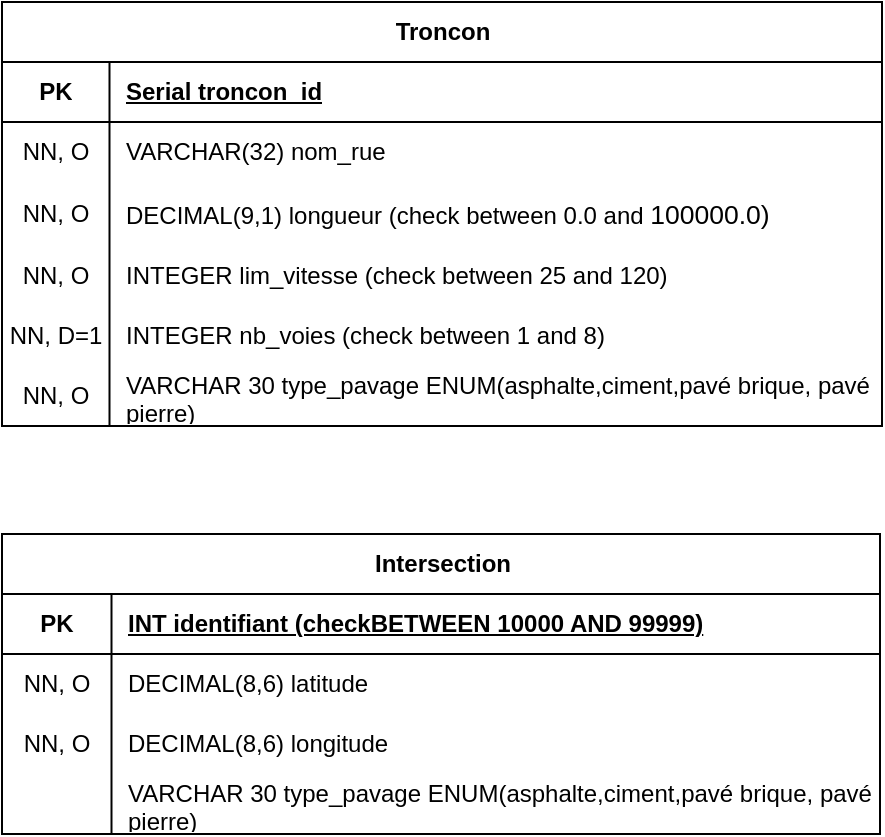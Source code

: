 <mxfile version="24.0.5" type="device">
  <diagram name="Page-1" id="M02WKgIQUyffUS6Xwn4x">
    <mxGraphModel dx="1112" dy="1631" grid="0" gridSize="10" guides="1" tooltips="1" connect="1" arrows="1" fold="1" page="0" pageScale="1" pageWidth="827" pageHeight="1169" math="0" shadow="0">
      <root>
        <mxCell id="0" />
        <mxCell id="1" parent="0" />
        <mxCell id="NzNIGdUZLj0AXVt4smtT-1" value="Troncon" style="shape=table;startSize=30;container=1;collapsible=1;childLayout=tableLayout;fixedRows=1;rowLines=0;fontStyle=1;align=center;resizeLast=1;html=1;" vertex="1" parent="1">
          <mxGeometry x="-202" y="-647" width="440" height="212" as="geometry" />
        </mxCell>
        <mxCell id="NzNIGdUZLj0AXVt4smtT-2" value="" style="shape=tableRow;horizontal=0;startSize=0;swimlaneHead=0;swimlaneBody=0;fillColor=none;collapsible=0;dropTarget=0;points=[[0,0.5],[1,0.5]];portConstraint=eastwest;top=0;left=0;right=0;bottom=1;" vertex="1" parent="NzNIGdUZLj0AXVt4smtT-1">
          <mxGeometry y="30" width="440" height="30" as="geometry" />
        </mxCell>
        <mxCell id="NzNIGdUZLj0AXVt4smtT-3" value="PK" style="shape=partialRectangle;connectable=0;fillColor=none;top=0;left=0;bottom=0;right=0;fontStyle=1;overflow=hidden;whiteSpace=wrap;html=1;" vertex="1" parent="NzNIGdUZLj0AXVt4smtT-2">
          <mxGeometry width="53.75" height="30" as="geometry">
            <mxRectangle width="53.75" height="30" as="alternateBounds" />
          </mxGeometry>
        </mxCell>
        <mxCell id="NzNIGdUZLj0AXVt4smtT-4" value="Serial troncon_id" style="shape=partialRectangle;connectable=0;fillColor=none;top=0;left=0;bottom=0;right=0;align=left;spacingLeft=6;fontStyle=5;overflow=hidden;whiteSpace=wrap;html=1;" vertex="1" parent="NzNIGdUZLj0AXVt4smtT-2">
          <mxGeometry x="53.75" width="386.25" height="30" as="geometry">
            <mxRectangle width="386.25" height="30" as="alternateBounds" />
          </mxGeometry>
        </mxCell>
        <mxCell id="NzNIGdUZLj0AXVt4smtT-5" value="" style="shape=tableRow;horizontal=0;startSize=0;swimlaneHead=0;swimlaneBody=0;fillColor=none;collapsible=0;dropTarget=0;points=[[0,0.5],[1,0.5]];portConstraint=eastwest;top=0;left=0;right=0;bottom=0;" vertex="1" parent="NzNIGdUZLj0AXVt4smtT-1">
          <mxGeometry y="60" width="440" height="30" as="geometry" />
        </mxCell>
        <mxCell id="NzNIGdUZLj0AXVt4smtT-6" value="NN, O" style="shape=partialRectangle;connectable=0;fillColor=none;top=0;left=0;bottom=0;right=0;editable=1;overflow=hidden;whiteSpace=wrap;html=1;" vertex="1" parent="NzNIGdUZLj0AXVt4smtT-5">
          <mxGeometry width="53.75" height="30" as="geometry">
            <mxRectangle width="53.75" height="30" as="alternateBounds" />
          </mxGeometry>
        </mxCell>
        <mxCell id="NzNIGdUZLj0AXVt4smtT-7" value="VARCHAR(32) nom_rue" style="shape=partialRectangle;connectable=0;fillColor=none;top=0;left=0;bottom=0;right=0;align=left;spacingLeft=6;overflow=hidden;whiteSpace=wrap;html=1;" vertex="1" parent="NzNIGdUZLj0AXVt4smtT-5">
          <mxGeometry x="53.75" width="386.25" height="30" as="geometry">
            <mxRectangle width="386.25" height="30" as="alternateBounds" />
          </mxGeometry>
        </mxCell>
        <mxCell id="NzNIGdUZLj0AXVt4smtT-8" value="" style="shape=tableRow;horizontal=0;startSize=0;swimlaneHead=0;swimlaneBody=0;fillColor=none;collapsible=0;dropTarget=0;points=[[0,0.5],[1,0.5]];portConstraint=eastwest;top=0;left=0;right=0;bottom=0;" vertex="1" parent="NzNIGdUZLj0AXVt4smtT-1">
          <mxGeometry y="90" width="440" height="32" as="geometry" />
        </mxCell>
        <mxCell id="NzNIGdUZLj0AXVt4smtT-9" value="NN, O" style="shape=partialRectangle;connectable=0;fillColor=none;top=0;left=0;bottom=0;right=0;editable=1;overflow=hidden;whiteSpace=wrap;html=1;" vertex="1" parent="NzNIGdUZLj0AXVt4smtT-8">
          <mxGeometry width="53.75" height="32" as="geometry">
            <mxRectangle width="53.75" height="32" as="alternateBounds" />
          </mxGeometry>
        </mxCell>
        <mxCell id="NzNIGdUZLj0AXVt4smtT-10" value="DECIMAL(9,1) longueur (check between 0.0 and &lt;span dir=&quot;ltr&quot; role=&quot;presentation&quot; style=&quot;left: 531.943px; top: 666.935px; font-size: 13.25px; font-family: sans-serif; transform: scaleX(0.958);&quot;&gt;100000.0)&lt;/span&gt;" style="shape=partialRectangle;connectable=0;fillColor=none;top=0;left=0;bottom=0;right=0;align=left;spacingLeft=6;overflow=hidden;whiteSpace=wrap;html=1;" vertex="1" parent="NzNIGdUZLj0AXVt4smtT-8">
          <mxGeometry x="53.75" width="386.25" height="32" as="geometry">
            <mxRectangle width="386.25" height="32" as="alternateBounds" />
          </mxGeometry>
        </mxCell>
        <mxCell id="NzNIGdUZLj0AXVt4smtT-11" value="" style="shape=tableRow;horizontal=0;startSize=0;swimlaneHead=0;swimlaneBody=0;fillColor=none;collapsible=0;dropTarget=0;points=[[0,0.5],[1,0.5]];portConstraint=eastwest;top=0;left=0;right=0;bottom=0;" vertex="1" parent="NzNIGdUZLj0AXVt4smtT-1">
          <mxGeometry y="122" width="440" height="30" as="geometry" />
        </mxCell>
        <mxCell id="NzNIGdUZLj0AXVt4smtT-12" value="NN, O" style="shape=partialRectangle;connectable=0;fillColor=none;top=0;left=0;bottom=0;right=0;editable=1;overflow=hidden;whiteSpace=wrap;html=1;" vertex="1" parent="NzNIGdUZLj0AXVt4smtT-11">
          <mxGeometry width="53.75" height="30" as="geometry">
            <mxRectangle width="53.75" height="30" as="alternateBounds" />
          </mxGeometry>
        </mxCell>
        <mxCell id="NzNIGdUZLj0AXVt4smtT-13" value="INTEGER lim_vitesse (check between 25 and 120)" style="shape=partialRectangle;connectable=0;fillColor=none;top=0;left=0;bottom=0;right=0;align=left;spacingLeft=6;overflow=hidden;whiteSpace=wrap;html=1;" vertex="1" parent="NzNIGdUZLj0AXVt4smtT-11">
          <mxGeometry x="53.75" width="386.25" height="30" as="geometry">
            <mxRectangle width="386.25" height="30" as="alternateBounds" />
          </mxGeometry>
        </mxCell>
        <mxCell id="NzNIGdUZLj0AXVt4smtT-14" value="" style="shape=tableRow;horizontal=0;startSize=0;swimlaneHead=0;swimlaneBody=0;fillColor=none;collapsible=0;dropTarget=0;points=[[0,0.5],[1,0.5]];portConstraint=eastwest;top=0;left=0;right=0;bottom=0;" vertex="1" parent="NzNIGdUZLj0AXVt4smtT-1">
          <mxGeometry y="152" width="440" height="30" as="geometry" />
        </mxCell>
        <mxCell id="NzNIGdUZLj0AXVt4smtT-15" value="NN, D=1" style="shape=partialRectangle;connectable=0;fillColor=none;top=0;left=0;bottom=0;right=0;editable=1;overflow=hidden;whiteSpace=wrap;html=1;" vertex="1" parent="NzNIGdUZLj0AXVt4smtT-14">
          <mxGeometry width="53.75" height="30" as="geometry">
            <mxRectangle width="53.75" height="30" as="alternateBounds" />
          </mxGeometry>
        </mxCell>
        <mxCell id="NzNIGdUZLj0AXVt4smtT-16" value="INTEGER nb_voies (check between 1 and 8)" style="shape=partialRectangle;connectable=0;fillColor=none;top=0;left=0;bottom=0;right=0;align=left;spacingLeft=6;overflow=hidden;whiteSpace=wrap;html=1;" vertex="1" parent="NzNIGdUZLj0AXVt4smtT-14">
          <mxGeometry x="53.75" width="386.25" height="30" as="geometry">
            <mxRectangle width="386.25" height="30" as="alternateBounds" />
          </mxGeometry>
        </mxCell>
        <mxCell id="NzNIGdUZLj0AXVt4smtT-17" value="" style="shape=tableRow;horizontal=0;startSize=0;swimlaneHead=0;swimlaneBody=0;fillColor=none;collapsible=0;dropTarget=0;points=[[0,0.5],[1,0.5]];portConstraint=eastwest;top=0;left=0;right=0;bottom=0;" vertex="1" parent="NzNIGdUZLj0AXVt4smtT-1">
          <mxGeometry y="182" width="440" height="30" as="geometry" />
        </mxCell>
        <mxCell id="NzNIGdUZLj0AXVt4smtT-18" value="&lt;div&gt;NN, O&lt;/div&gt;" style="shape=partialRectangle;connectable=0;fillColor=none;top=0;left=0;bottom=0;right=0;editable=1;overflow=hidden;whiteSpace=wrap;html=1;" vertex="1" parent="NzNIGdUZLj0AXVt4smtT-17">
          <mxGeometry width="53.75" height="30" as="geometry">
            <mxRectangle width="53.75" height="30" as="alternateBounds" />
          </mxGeometry>
        </mxCell>
        <mxCell id="NzNIGdUZLj0AXVt4smtT-19" value="VARCHAR 30 type_pavage ENUM(asphalte,ciment,pavé brique, pavé pierre)" style="shape=partialRectangle;connectable=0;fillColor=none;top=0;left=0;bottom=0;right=0;align=left;spacingLeft=6;overflow=hidden;whiteSpace=wrap;html=1;" vertex="1" parent="NzNIGdUZLj0AXVt4smtT-17">
          <mxGeometry x="53.75" width="386.25" height="30" as="geometry">
            <mxRectangle width="386.25" height="30" as="alternateBounds" />
          </mxGeometry>
        </mxCell>
        <mxCell id="NzNIGdUZLj0AXVt4smtT-27" value="Intersection" style="shape=table;startSize=30;container=1;collapsible=1;childLayout=tableLayout;fixedRows=1;rowLines=0;fontStyle=1;align=center;resizeLast=1;html=1;" vertex="1" parent="1">
          <mxGeometry x="-202" y="-381" width="439" height="150" as="geometry" />
        </mxCell>
        <mxCell id="NzNIGdUZLj0AXVt4smtT-28" value="" style="shape=tableRow;horizontal=0;startSize=0;swimlaneHead=0;swimlaneBody=0;fillColor=none;collapsible=0;dropTarget=0;points=[[0,0.5],[1,0.5]];portConstraint=eastwest;top=0;left=0;right=0;bottom=1;" vertex="1" parent="NzNIGdUZLj0AXVt4smtT-27">
          <mxGeometry y="30" width="439" height="30" as="geometry" />
        </mxCell>
        <mxCell id="NzNIGdUZLj0AXVt4smtT-29" value="PK" style="shape=partialRectangle;connectable=0;fillColor=none;top=0;left=0;bottom=0;right=0;fontStyle=1;overflow=hidden;whiteSpace=wrap;html=1;" vertex="1" parent="NzNIGdUZLj0AXVt4smtT-28">
          <mxGeometry width="54.75" height="30" as="geometry">
            <mxRectangle width="54.75" height="30" as="alternateBounds" />
          </mxGeometry>
        </mxCell>
        <mxCell id="NzNIGdUZLj0AXVt4smtT-30" value="INT identifiant (checkBETWEEN 10000 AND 99999)" style="shape=partialRectangle;connectable=0;fillColor=none;top=0;left=0;bottom=0;right=0;align=left;spacingLeft=6;fontStyle=5;overflow=hidden;whiteSpace=wrap;html=1;" vertex="1" parent="NzNIGdUZLj0AXVt4smtT-28">
          <mxGeometry x="54.75" width="384.25" height="30" as="geometry">
            <mxRectangle width="384.25" height="30" as="alternateBounds" />
          </mxGeometry>
        </mxCell>
        <mxCell id="NzNIGdUZLj0AXVt4smtT-31" value="" style="shape=tableRow;horizontal=0;startSize=0;swimlaneHead=0;swimlaneBody=0;fillColor=none;collapsible=0;dropTarget=0;points=[[0,0.5],[1,0.5]];portConstraint=eastwest;top=0;left=0;right=0;bottom=0;" vertex="1" parent="NzNIGdUZLj0AXVt4smtT-27">
          <mxGeometry y="60" width="439" height="30" as="geometry" />
        </mxCell>
        <mxCell id="NzNIGdUZLj0AXVt4smtT-32" value="NN, O" style="shape=partialRectangle;connectable=0;fillColor=none;top=0;left=0;bottom=0;right=0;editable=1;overflow=hidden;whiteSpace=wrap;html=1;" vertex="1" parent="NzNIGdUZLj0AXVt4smtT-31">
          <mxGeometry width="54.75" height="30" as="geometry">
            <mxRectangle width="54.75" height="30" as="alternateBounds" />
          </mxGeometry>
        </mxCell>
        <mxCell id="NzNIGdUZLj0AXVt4smtT-33" value="DECIMAL(8,6) latitude " style="shape=partialRectangle;connectable=0;fillColor=none;top=0;left=0;bottom=0;right=0;align=left;spacingLeft=6;overflow=hidden;whiteSpace=wrap;html=1;" vertex="1" parent="NzNIGdUZLj0AXVt4smtT-31">
          <mxGeometry x="54.75" width="384.25" height="30" as="geometry">
            <mxRectangle width="384.25" height="30" as="alternateBounds" />
          </mxGeometry>
        </mxCell>
        <mxCell id="NzNIGdUZLj0AXVt4smtT-34" value="" style="shape=tableRow;horizontal=0;startSize=0;swimlaneHead=0;swimlaneBody=0;fillColor=none;collapsible=0;dropTarget=0;points=[[0,0.5],[1,0.5]];portConstraint=eastwest;top=0;left=0;right=0;bottom=0;" vertex="1" parent="NzNIGdUZLj0AXVt4smtT-27">
          <mxGeometry y="90" width="439" height="30" as="geometry" />
        </mxCell>
        <mxCell id="NzNIGdUZLj0AXVt4smtT-35" value="NN, O" style="shape=partialRectangle;connectable=0;fillColor=none;top=0;left=0;bottom=0;right=0;editable=1;overflow=hidden;whiteSpace=wrap;html=1;" vertex="1" parent="NzNIGdUZLj0AXVt4smtT-34">
          <mxGeometry width="54.75" height="30" as="geometry">
            <mxRectangle width="54.75" height="30" as="alternateBounds" />
          </mxGeometry>
        </mxCell>
        <mxCell id="NzNIGdUZLj0AXVt4smtT-36" value="DECIMAL(8,6) longitude " style="shape=partialRectangle;connectable=0;fillColor=none;top=0;left=0;bottom=0;right=0;align=left;spacingLeft=6;overflow=hidden;whiteSpace=wrap;html=1;" vertex="1" parent="NzNIGdUZLj0AXVt4smtT-34">
          <mxGeometry x="54.75" width="384.25" height="30" as="geometry">
            <mxRectangle width="384.25" height="30" as="alternateBounds" />
          </mxGeometry>
        </mxCell>
        <mxCell id="NzNIGdUZLj0AXVt4smtT-37" value="" style="shape=tableRow;horizontal=0;startSize=0;swimlaneHead=0;swimlaneBody=0;fillColor=none;collapsible=0;dropTarget=0;points=[[0,0.5],[1,0.5]];portConstraint=eastwest;top=0;left=0;right=0;bottom=0;" vertex="1" parent="NzNIGdUZLj0AXVt4smtT-27">
          <mxGeometry y="120" width="439" height="30" as="geometry" />
        </mxCell>
        <mxCell id="NzNIGdUZLj0AXVt4smtT-38" value="" style="shape=partialRectangle;connectable=0;fillColor=none;top=0;left=0;bottom=0;right=0;editable=1;overflow=hidden;whiteSpace=wrap;html=1;" vertex="1" parent="NzNIGdUZLj0AXVt4smtT-37">
          <mxGeometry width="54.75" height="30" as="geometry">
            <mxRectangle width="54.75" height="30" as="alternateBounds" />
          </mxGeometry>
        </mxCell>
        <mxCell id="NzNIGdUZLj0AXVt4smtT-39" value="VARCHAR 30 type_pavage ENUM(asphalte,ciment,pavé brique, pavé pierre)" style="shape=partialRectangle;connectable=0;fillColor=none;top=0;left=0;bottom=0;right=0;align=left;spacingLeft=6;overflow=hidden;whiteSpace=wrap;html=1;" vertex="1" parent="NzNIGdUZLj0AXVt4smtT-37">
          <mxGeometry x="54.75" width="384.25" height="30" as="geometry">
            <mxRectangle width="384.25" height="30" as="alternateBounds" />
          </mxGeometry>
        </mxCell>
      </root>
    </mxGraphModel>
  </diagram>
</mxfile>
